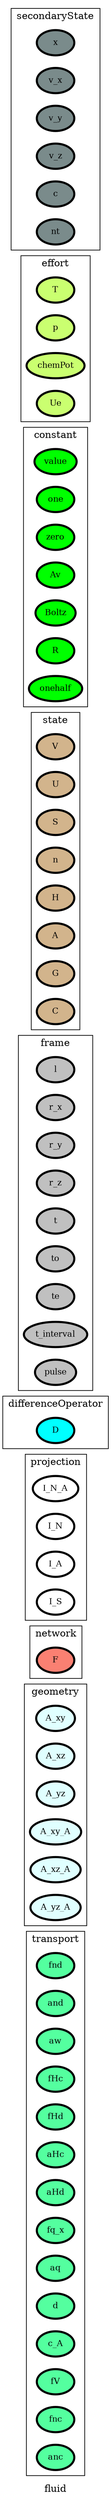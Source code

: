 digraph fluid {
label=fluid;
rankdir=LR;
subgraph cluster_fluid___transport {
label=transport;
rankdir=LR;
V_101 [fillcolor=seagreen1, fontsize=12, label=fnd, penwidth=3, style=filled];
V_104 [fillcolor=seagreen1, fontsize=12, label=and, penwidth=3, style=filled];
V_105 [fillcolor=seagreen1, fontsize=12, label=aw, penwidth=3, style=filled];
V_109 [fillcolor=seagreen1, fontsize=12, label=fHc, penwidth=3, style=filled];
V_110 [fillcolor=seagreen1, fontsize=12, label=fHd, penwidth=3, style=filled];
V_111 [fillcolor=seagreen1, fontsize=12, label=aHc, penwidth=3, style=filled];
V_112 [fillcolor=seagreen1, fontsize=12, label=aHd, penwidth=3, style=filled];
V_83 [fillcolor=seagreen1, fontsize=12, label=fq_x, penwidth=3, style=filled];
V_84 [fillcolor=seagreen1, fontsize=12, label=aq, penwidth=3, style=filled];
V_86 [fillcolor=seagreen1, fontsize=12, label=d, penwidth=3, style=filled];
V_87 [fillcolor=seagreen1, fontsize=12, label=c_A, penwidth=3, style=filled];
V_91 [fillcolor=seagreen1, fontsize=12, label=fV, penwidth=3, style=filled];
V_92 [fillcolor=seagreen1, fontsize=12, label=fnc, penwidth=3, style=filled];
V_93 [fillcolor=seagreen1, fontsize=12, label=anc, penwidth=3, style=filled];
}

subgraph cluster_fluid___geometry {
label=geometry;
rankdir=LR;
V_65 [fillcolor=lightcyan, fontsize=12, label=A_xy, penwidth=3, style=filled];
V_66 [fillcolor=lightcyan, fontsize=12, label=A_xz, penwidth=3, style=filled];
V_67 [fillcolor=lightcyan, fontsize=12, label=A_yz, penwidth=3, style=filled];
V_68 [fillcolor=lightcyan, fontsize=12, label=A_xy_A, penwidth=3, style=filled];
V_69 [fillcolor=lightcyan, fontsize=12, label=A_xz_A, penwidth=3, style=filled];
V_70 [fillcolor=lightcyan, fontsize=12, label=A_yz_A, penwidth=3, style=filled];
}

subgraph cluster_fluid___properties {
label=properties;
rankdir=LR;
}

subgraph cluster_fluid___network {
label=network;
rankdir=LR;
V_10 [fillcolor=salmon, fontsize=12, label=F, penwidth=3, style=filled];
}

subgraph cluster_fluid___projection {
label=projection;
rankdir=LR;
V_48 [fillcolor=white, fontsize=12, label=I_N_A, penwidth=3, style=filled];
V_96 [fillcolor=white, fontsize=12, label=I_N, penwidth=3, style=filled];
V_97 [fillcolor=white, fontsize=12, label=I_A, penwidth=3, style=filled];
V_98 [fillcolor=white, fontsize=12, label=I_S, penwidth=3, style=filled];
}

subgraph cluster_fluid___differenceOperator {
label=differenceOperator;
rankdir=LR;
V_64 [fillcolor=cyan, fontsize=12, label=D, penwidth=3, style=filled];
}

subgraph cluster_fluid___frame {
label=frame;
rankdir=LR;
V_11 [fillcolor=grey, fontsize=12, label=l, penwidth=3, style=filled];
V_12 [fillcolor=grey, fontsize=12, label=r_x, penwidth=3, style=filled];
V_13 [fillcolor=grey, fontsize=12, label=r_y, penwidth=3, style=filled];
V_14 [fillcolor=grey, fontsize=12, label=r_z, penwidth=3, style=filled];
V_4 [fillcolor=grey, fontsize=12, label=t, penwidth=3, style=filled];
V_5 [fillcolor=grey, fontsize=12, label=to, penwidth=3, style=filled];
V_6 [fillcolor=grey, fontsize=12, label=te, penwidth=3, style=filled];
V_7 [fillcolor=grey, fontsize=12, label=t_interval, penwidth=3, style=filled];
V_9 [fillcolor=grey, fontsize=12, label=pulse, penwidth=3, style=filled];
}

subgraph cluster_fluid___state {
label=state;
rankdir=LR;
V_15 [fillcolor=tan, fontsize=12, label=V, penwidth=3, style=filled];
V_16 [fillcolor=tan, fontsize=12, label=U, penwidth=3, style=filled];
V_17 [fillcolor=tan, fontsize=12, label=S, penwidth=3, style=filled];
V_18 [fillcolor=tan, fontsize=12, label=n, penwidth=3, style=filled];
V_22 [fillcolor=tan, fontsize=12, label=H, penwidth=3, style=filled];
V_23 [fillcolor=tan, fontsize=12, label=A, penwidth=3, style=filled];
V_24 [fillcolor=tan, fontsize=12, label=G, penwidth=3, style=filled];
V_25 [fillcolor=tan, fontsize=12, label=C, penwidth=3, style=filled];
}

subgraph cluster_fluid___constant {
label=constant;
rankdir=LR;
V_1 [fillcolor=green, fontsize=12, label=value, penwidth=3, style=filled];
V_2 [fillcolor=green, fontsize=12, label=one, penwidth=3, style=filled];
V_3 [fillcolor=green, fontsize=12, label=zero, penwidth=3, style=filled];
V_32 [fillcolor=green, fontsize=12, label=Av, penwidth=3, style=filled];
V_33 [fillcolor=green, fontsize=12, label=Boltz, penwidth=3, style=filled];
V_34 [fillcolor=green, fontsize=12, label=R, penwidth=3, style=filled];
V_8 [fillcolor=green, fontsize=12, label=onehalf, penwidth=3, style=filled];
}

subgraph cluster_fluid___effort {
label=effort;
rankdir=LR;
V_19 [fillcolor=darkolivegreen1, fontsize=12, label=T, penwidth=3, style=filled];
V_20 [fillcolor=darkolivegreen1, fontsize=12, label=p, penwidth=3, style=filled];
V_21 [fillcolor=darkolivegreen1, fontsize=12, label=chemPot, penwidth=3, style=filled];
V_35 [fillcolor=darkolivegreen1, fontsize=12, label=Ue, penwidth=3, style=filled];
}

subgraph cluster_fluid___secondaryState {
label=secondaryState;
rankdir=LR;
V_100 [fillcolor=lightcyan4, fontsize=12, label=x, penwidth=3, style=filled];
V_27 [fillcolor=lightcyan4, fontsize=12, label=v_x, penwidth=3, style=filled];
V_28 [fillcolor=lightcyan4, fontsize=12, label=v_y, penwidth=3, style=filled];
V_29 [fillcolor=lightcyan4, fontsize=12, label=v_z, penwidth=3, style=filled];
V_85 [fillcolor=lightcyan4, fontsize=12, label=c, penwidth=3, style=filled];
V_99 [fillcolor=lightcyan4, fontsize=12, label=nt, penwidth=3, style=filled];
}

subgraph cluster_fluid___conversion {
label=conversion;
rankdir=LR;
}

subgraph cluster_fluid___diffState {
label=diffState;
rankdir=LR;
}

subgraph cluster_fluid___internalTransport {
label=internalTransport;
rankdir=LR;
}

}
